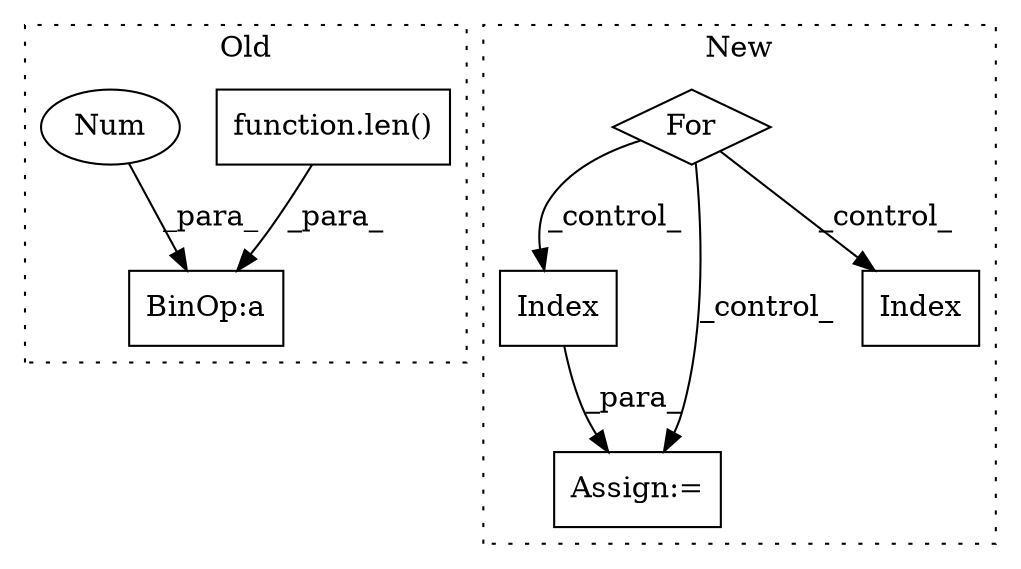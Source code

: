 digraph G {
subgraph cluster0 {
1 [label="function.len()" a="75" s="1886,1903" l="4,1" shape="box"];
3 [label="BinOp:a" a="82" s="1883" l="3" shape="box"];
5 [label="Num" a="76" s="1880" l="3" shape="ellipse"];
label = "Old";
style="dotted";
}
subgraph cluster1 {
2 [label="Index" a="46" s="1708,1730" l="17,32" shape="box"];
4 [label="Assign:=" a="68" s="1705" l="3" shape="box"];
6 [label="For" a="107" s="673,708" l="4,10" shape="diamond"];
7 [label="Index" a="46" s="1799,1824" l="17,32" shape="box"];
label = "New";
style="dotted";
}
1 -> 3 [label="_para_"];
2 -> 4 [label="_para_"];
5 -> 3 [label="_para_"];
6 -> 4 [label="_control_"];
6 -> 2 [label="_control_"];
6 -> 7 [label="_control_"];
}